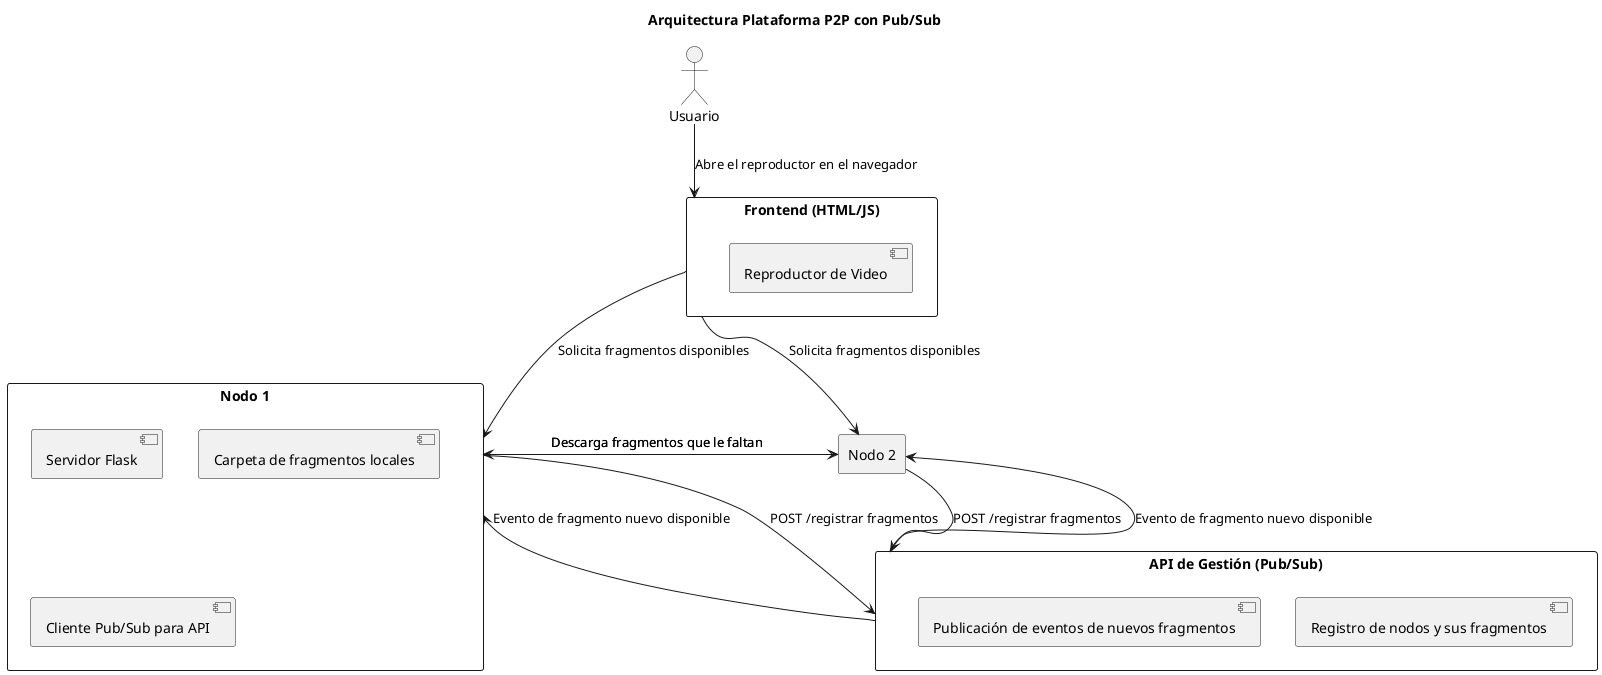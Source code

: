 @startuml
title Arquitectura Plataforma P2P con Pub/Sub

actor Usuario as U

rectangle "Frontend (HTML/JS)" as FE {
    [Reproductor de Video]
}

rectangle "API de Gestión (Pub/Sub)" as API {
    [Registro de nodos y sus fragmentos]
    [Publicación de eventos de nuevos fragmentos]
}

rectangle "Nodo 1" as N1 {
    [Servidor Flask]
    [Carpeta de fragmentos locales]
    [Cliente Pub/Sub para API]
}

rectangle "Nodo 2" as N2 {
    [Servidor Flask]
    [Carpeta de fragmentos locales]
    [Cliente Pub/Sub para API]
}

U --> FE : Abre el reproductor en el navegador
FE --> N1 : Solicita fragmentos disponibles
FE --> N2 : Solicita fragmentos disponibles

N1 --> API : POST /registrar fragmentos
N2 --> API : POST /registrar fragmentos
API --> N1 : Evento de fragmento nuevo disponible
API --> N2 : Evento de fragmento nuevo disponible

' Comunicación directa P2P
N1 --> N2 : Descarga fragmentos que le faltan
N2 --> N1 : Descarga fragmentos que le faltan
@enduml